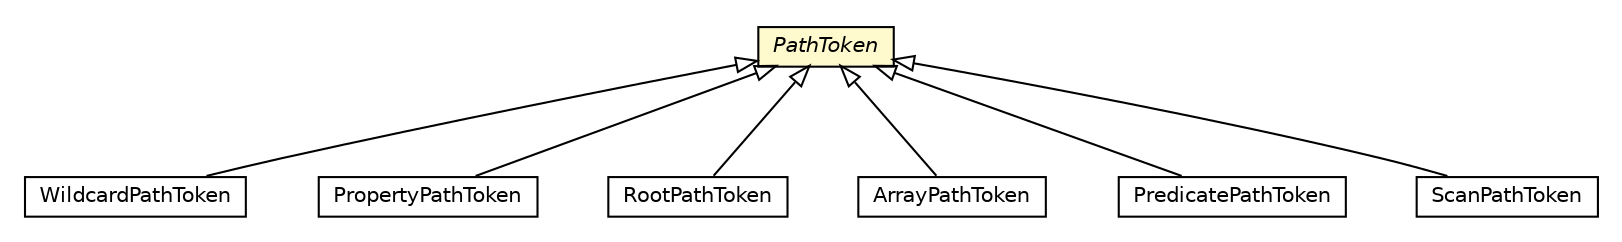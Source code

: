#!/usr/local/bin/dot
#
# Class diagram 
# Generated by UMLGraph version R5_6-24-gf6e263 (http://www.umlgraph.org/)
#

digraph G {
	edge [fontname="Helvetica",fontsize=10,labelfontname="Helvetica",labelfontsize=10];
	node [fontname="Helvetica",fontsize=10,shape=plaintext];
	nodesep=0.25;
	ranksep=0.5;
	// net.trajano.doxdb.jsonpath.internal.token.WildcardPathToken
	c3855 [label=<<table title="net.trajano.doxdb.jsonpath.internal.token.WildcardPathToken" border="0" cellborder="1" cellspacing="0" cellpadding="2" port="p" href="./WildcardPathToken.html">
		<tr><td><table border="0" cellspacing="0" cellpadding="1">
<tr><td align="center" balign="center"> WildcardPathToken </td></tr>
		</table></td></tr>
		</table>>, URL="./WildcardPathToken.html", fontname="Helvetica", fontcolor="black", fontsize=10.0];
	// net.trajano.doxdb.jsonpath.internal.token.PropertyPathToken
	c3856 [label=<<table title="net.trajano.doxdb.jsonpath.internal.token.PropertyPathToken" border="0" cellborder="1" cellspacing="0" cellpadding="2" port="p" href="./PropertyPathToken.html">
		<tr><td><table border="0" cellspacing="0" cellpadding="1">
<tr><td align="center" balign="center"> PropertyPathToken </td></tr>
		</table></td></tr>
		</table>>, URL="./PropertyPathToken.html", fontname="Helvetica", fontcolor="black", fontsize=10.0];
	// net.trajano.doxdb.jsonpath.internal.token.RootPathToken
	c3857 [label=<<table title="net.trajano.doxdb.jsonpath.internal.token.RootPathToken" border="0" cellborder="1" cellspacing="0" cellpadding="2" port="p" href="./RootPathToken.html">
		<tr><td><table border="0" cellspacing="0" cellpadding="1">
<tr><td align="center" balign="center"> RootPathToken </td></tr>
		</table></td></tr>
		</table>>, URL="./RootPathToken.html", fontname="Helvetica", fontcolor="black", fontsize=10.0];
	// net.trajano.doxdb.jsonpath.internal.token.PathToken
	c3858 [label=<<table title="net.trajano.doxdb.jsonpath.internal.token.PathToken" border="0" cellborder="1" cellspacing="0" cellpadding="2" port="p" bgcolor="lemonChiffon" href="./PathToken.html">
		<tr><td><table border="0" cellspacing="0" cellpadding="1">
<tr><td align="center" balign="center"><font face="Helvetica-Oblique"> PathToken </font></td></tr>
		</table></td></tr>
		</table>>, URL="./PathToken.html", fontname="Helvetica", fontcolor="black", fontsize=10.0];
	// net.trajano.doxdb.jsonpath.internal.token.ArrayPathToken
	c3859 [label=<<table title="net.trajano.doxdb.jsonpath.internal.token.ArrayPathToken" border="0" cellborder="1" cellspacing="0" cellpadding="2" port="p" href="./ArrayPathToken.html">
		<tr><td><table border="0" cellspacing="0" cellpadding="1">
<tr><td align="center" balign="center"> ArrayPathToken </td></tr>
		</table></td></tr>
		</table>>, URL="./ArrayPathToken.html", fontname="Helvetica", fontcolor="black", fontsize=10.0];
	// net.trajano.doxdb.jsonpath.internal.token.PredicatePathToken
	c3861 [label=<<table title="net.trajano.doxdb.jsonpath.internal.token.PredicatePathToken" border="0" cellborder="1" cellspacing="0" cellpadding="2" port="p" href="./PredicatePathToken.html">
		<tr><td><table border="0" cellspacing="0" cellpadding="1">
<tr><td align="center" balign="center"> PredicatePathToken </td></tr>
		</table></td></tr>
		</table>>, URL="./PredicatePathToken.html", fontname="Helvetica", fontcolor="black", fontsize=10.0];
	// net.trajano.doxdb.jsonpath.internal.token.ScanPathToken
	c3864 [label=<<table title="net.trajano.doxdb.jsonpath.internal.token.ScanPathToken" border="0" cellborder="1" cellspacing="0" cellpadding="2" port="p" href="./ScanPathToken.html">
		<tr><td><table border="0" cellspacing="0" cellpadding="1">
<tr><td align="center" balign="center"> ScanPathToken </td></tr>
		</table></td></tr>
		</table>>, URL="./ScanPathToken.html", fontname="Helvetica", fontcolor="black", fontsize=10.0];
	//net.trajano.doxdb.jsonpath.internal.token.WildcardPathToken extends net.trajano.doxdb.jsonpath.internal.token.PathToken
	c3858:p -> c3855:p [dir=back,arrowtail=empty];
	//net.trajano.doxdb.jsonpath.internal.token.PropertyPathToken extends net.trajano.doxdb.jsonpath.internal.token.PathToken
	c3858:p -> c3856:p [dir=back,arrowtail=empty];
	//net.trajano.doxdb.jsonpath.internal.token.RootPathToken extends net.trajano.doxdb.jsonpath.internal.token.PathToken
	c3858:p -> c3857:p [dir=back,arrowtail=empty];
	//net.trajano.doxdb.jsonpath.internal.token.ArrayPathToken extends net.trajano.doxdb.jsonpath.internal.token.PathToken
	c3858:p -> c3859:p [dir=back,arrowtail=empty];
	//net.trajano.doxdb.jsonpath.internal.token.PredicatePathToken extends net.trajano.doxdb.jsonpath.internal.token.PathToken
	c3858:p -> c3861:p [dir=back,arrowtail=empty];
	//net.trajano.doxdb.jsonpath.internal.token.ScanPathToken extends net.trajano.doxdb.jsonpath.internal.token.PathToken
	c3858:p -> c3864:p [dir=back,arrowtail=empty];
}

